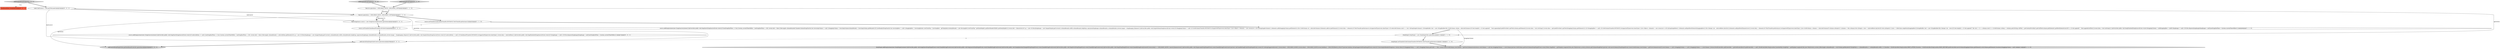digraph {
2 [style = filled, label = "source.addDragListener(new DragSourceListener(){@Override public void dragStart(DragSourceEvent event){if (lastDragEndTime > 0 && System.currentTimeMillis() - lastDragEndTime < 100) {event.doit = false}{Rectangle columnBoundsif (headerColumnDragStarted && hoveringColumn != null) {draggingColumn = hoveringColumncolumnBounds = hoveringColumn.getBounds()}if (rowHeaderDragStarted && hoveringRow != null) {draggingRow = hoveringRowint rowFromTop = hoveringRow - getTopIndex()columnBounds = new Rectangle(0,rowFromTop * getItemHeight(),getRowHeaderWidth(),getItemHeight())}{event.doit = falsereturn}GC gc = new GC(this)dragImage = new Image(Display.getCurrent(),columnBounds.width,columnBounds.height)gc.copyArea(dragImage,columnBounds.x,columnBounds.y)event.image = dragImagegc.dispose()}}@Override public void dragSetData(DragSourceEvent event){if (draggingColumn != null) {if (GridColumnTransfer.INSTANCE.isSupportedType(event.dataType)) {List<Object> elements = new ArrayList<>()if (isDragSingleColumn()) {elements.add(draggingColumn.getElement())}{for (GridColumn col : selectedColumns){elements.add(col.getElement())}}event.data = elements}if (TextTransfer.getInstance().isSupportedType(event.dataType)) {if (selectedColumns.size() > 1 && !isDragSingleColumn()) {StringBuilder text = new StringBuilder()for (GridColumn column : selectedColumns){if (text.length() > 0) text.append(\", \")text.append(getLabelProvider().getText(column.getElement()))}event.data = text.toString()}{event.data = getLabelProvider().getText(draggingColumn.getElement())}}}if (draggingRow != null) {if (GridColumnTransfer.INSTANCE.isSupportedType(event.dataType)) {List<Object> elements = new ArrayList<>()if (isDragSingleRow()) {elements.add(getRowElement(draggingRow))}{for (Integer row : selectedRows.keySet()){elements.add(getRowElement(row))}}event.data = elements}if (TextTransfer.getInstance().isSupportedType(event.dataType)) {List<GridColumn> columns = selectedColumnsif (columns.isEmpty()) {columns = this.columns}Set<Integer> rows = selectedRows.keySet()if (rows.isEmpty()) {rows = Collections.singleton(draggingRow)}StringBuilder text = new StringBuilder()for (Integer row : rows){if (text.length() > 0) text.append(\"\")for (int i = 0 i < columns.size() i++){GridColumn column = columns.get(i)String cellText = getContentProvider().getCellText(column.getElement(),getRowElement(row))if (i > 0) text.append(\", \")text.append(cellText)}}event.data = text.toString()}}}@Override public void dragFinished(DragSourceEvent event){draggingColumn = nulldraggingRow = nullif (dragImage != null) {UIUtils.dispose(dragImage)dragImage = null}lastDragEndTime = System.currentTimeMillis()}})@@@6@@@['1', '1', '0']", fillcolor = white, shape = ellipse image = "AAA0AAABBB1BBB"];
4 [style = filled, label = "addDragAndDropSupport['1', '0', '0']", fillcolor = lightgray, shape = diamond image = "AAA0AAABBB1BBB"];
0 [style = filled, label = "final int operations = DND.DROP_MOVE | DND.DROP_COPY@@@4@@@['1', '1', '1']", fillcolor = white, shape = ellipse image = "AAA0AAABBB1BBB"];
5 [style = filled, label = "DropTarget dropTarget = new DropTarget(this,operations)@@@112@@@['1', '1', '0']", fillcolor = white, shape = ellipse image = "AAA0AAABBB1BBB"];
7 [style = filled, label = "final int operations = DND.DROP_MOVE | DND.DROP_COPY@@@3@@@['1', '1', '0']", fillcolor = white, shape = ellipse image = "AAA0AAABBB1BBB"];
16 [style = filled, label = "addControlDropTarget(dndControl,operations)@@@39@@@['0', '0', '1']", fillcolor = white, shape = ellipse image = "AAA0AAABBB3BBB"];
1 [style = filled, label = "source.setTransfer(GridColumnTransfer.INSTANCE,TextTransfer.getInstance())@@@5@@@['1', '1', '0']", fillcolor = white, shape = ellipse image = "AAA0AAABBB1BBB"];
8 [style = filled, label = "addDragAndDropSupport['0', '1', '0']", fillcolor = lightgray, shape = diamond image = "AAA0AAABBB2BBB"];
14 [style = filled, label = "addControlDropTarget(item.getDashboardControl(),operations)@@@40@@@['0', '0', '1']", fillcolor = lightgray, shape = ellipse image = "AAA0AAABBB3BBB"];
9 [style = filled, label = "DashboardItem item@@@2@@@['0', '0', '1']", fillcolor = tomato, shape = box image = "AAA0AAABBB3BBB"];
13 [style = filled, label = "addDragAndDropSupport['0', '0', '1']", fillcolor = lightgray, shape = diamond image = "AAA0AAABBB3BBB"];
3 [style = filled, label = "dropTarget.addDropListener(new DropTargetListener(){@Override public void dragEnter(DropTargetEvent event){handleDragEvent(event)}@Override public void dragLeave(DropTargetEvent event){handleDragEvent(event)}@Override public void dragOperationChanged(DropTargetEvent event){handleDragEvent(event)}@Override public void dragOver(DropTargetEvent event){handleDragEvent(event)}@Override public void drop(DropTargetEvent event){handleDragEvent(event)if (event.detail == DND.DROP_MOVE) {moveColumns(event)}}@Override public void dropAccept(DropTargetEvent event){handleDragEvent(event)}private void handleDragEvent(DropTargetEvent event){if (!isDropSupported(event)) {event.detail = DND.DROP_NONE}{event.detail = DND.DROP_MOVE}event.feedback = DND.FEEDBACK_SELECT}private boolean isDropSupported(DropTargetEvent event){if (!hoveringOnHeaderDragArea) {return false}if (draggingColumn == null || draggingColumn.getGrid() != this) {return false}GridColumn overColumn = getOverColumn(event)return overColumn != null && draggingColumn != overColumn}private GridColumn getOverColumn(DropTargetEvent event){Point dragPoint = getDisplay().map(null,this,new Point(event.x,event.y))return getColumn(dragPoint)}private void moveColumns(DropTargetEvent event){GridColumn overColumn = getOverColumn(event)if (overColumn == null || draggingColumn == null || draggingColumn == overColumn) {return}IGridController gridController = getGridController()if (gridController != null) {IGridController.DropLocation locationPoint dropPoint = getDisplay().map(null,this,new Point(event.x,event.y))Rectangle columnBounds = overColumn.getBounds()if (dropPoint.x > columnBounds.x + columnBounds.width / 2) {location = IGridController.DropLocation.DROP_AFTER}{location = IGridController.DropLocation.DROP_BEFORE}gridController.moveColumn(draggingColumn.getElement(),overColumn.getElement(),location)}draggingColumn = null}})@@@114@@@['1', '1', '0']", fillcolor = lightgray, shape = ellipse image = "AAA0AAABBB1BBB"];
10 [style = filled, label = "final DragSource source = new DragSource(dndControl,operations)@@@5@@@['0', '0', '1']", fillcolor = white, shape = ellipse image = "AAA0AAABBB3BBB"];
6 [style = filled, label = "dropTarget.setTransfer(GridColumnTransfer.INSTANCE,TextTransfer.getInstance())@@@113@@@['1', '1', '0']", fillcolor = white, shape = ellipse image = "AAA0AAABBB1BBB"];
11 [style = filled, label = "source.addDragListener(new DragSourceListener(){@Override public void dragStart(DragSourceEvent event){if (selectedItem == null || lastDragEndTime > 0 && System.currentTimeMillis() - lastDragEndTime < 100) {event.doit = false}{Rectangle columnBounds = selectedItem.getBounds()GC gc = new GC(this)dragImage = new Image(Display.getCurrent(),columnBounds.width,columnBounds.height)gc.copyArea(dragImage,columnBounds.x,columnBounds.y)event.image = dragImagegc.dispose()}}@Override public void dragSetData(DragSourceEvent event){if (selectedItem != null) {if (DashboardTransfer.INSTANCE.isSupportedType(event.dataType)) {event.data = selectedItem}}}@Override public void dragFinished(DragSourceEvent event){if (dragImage != null) {UIUtils.dispose(dragImage)dragImage = null}lastDragEndTime = System.currentTimeMillis()}})@@@7@@@['0', '0', '1']", fillcolor = white, shape = ellipse image = "AAA0AAABBB3BBB"];
12 [style = filled, label = "source.setTransfer(DashboardTransfer.INSTANCE)@@@6@@@['0', '0', '1']", fillcolor = white, shape = ellipse image = "AAA0AAABBB3BBB"];
15 [style = filled, label = "Label dndControl = item.getTitleLabel()@@@3@@@['0', '0', '1']", fillcolor = white, shape = ellipse image = "AAA0AAABBB3BBB"];
0->14 [style = solid, label="operations"];
5->16 [style = dashed, label="0"];
13->15 [style = bold, label=""];
4->7 [style = bold, label=""];
15->10 [style = solid, label="dndControl"];
2->5 [style = bold, label=""];
0->16 [style = solid, label="operations"];
0->10 [style = dashed, label="0"];
15->16 [style = solid, label="dndControl"];
11->16 [style = bold, label=""];
13->9 [style = dotted, label="true"];
0->1 [style = bold, label=""];
10->12 [style = bold, label=""];
0->10 [style = bold, label=""];
15->0 [style = bold, label=""];
7->5 [style = solid, label="operations"];
7->0 [style = solid, label="operations"];
7->0 [style = bold, label=""];
6->3 [style = bold, label=""];
16->14 [style = bold, label=""];
0->10 [style = solid, label="operations"];
1->12 [style = dashed, label="0"];
8->7 [style = bold, label=""];
12->11 [style = bold, label=""];
1->2 [style = bold, label=""];
2->3 [style = solid, label="draggingColumn"];
5->6 [style = bold, label=""];
}

